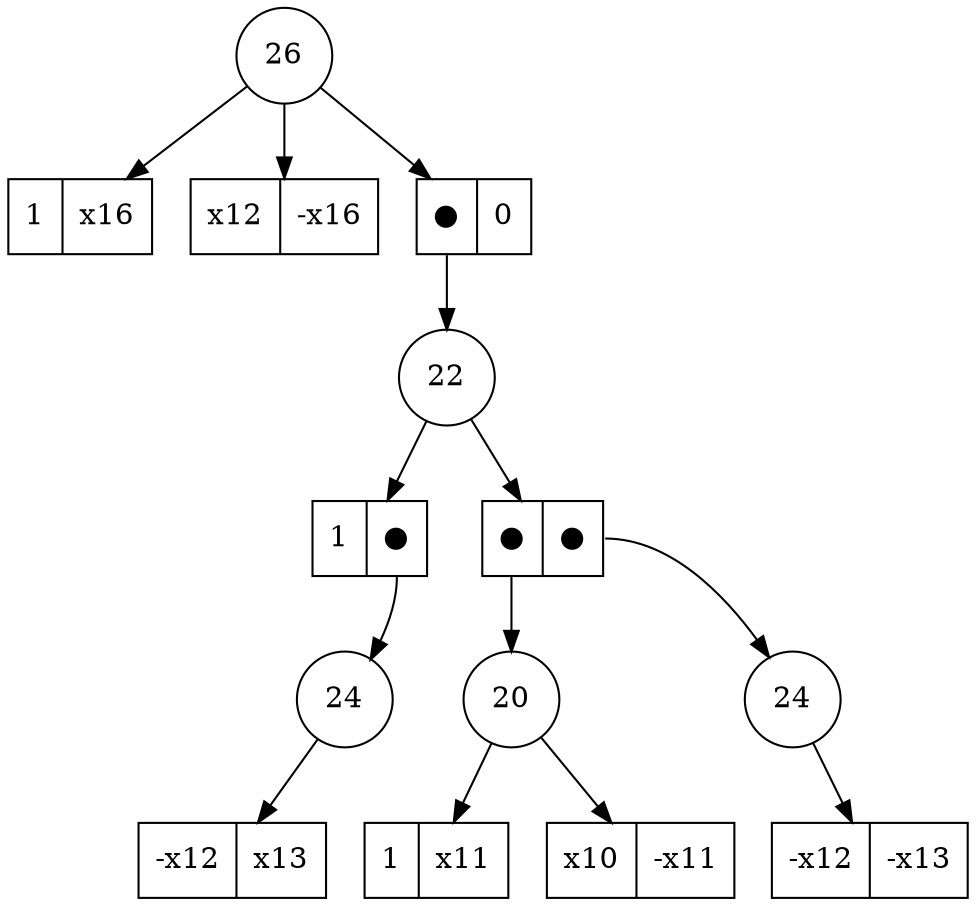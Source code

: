 digraph G {
	Dec_0_1 [shape=circle, label="26"]
	Dec_0_1 -> Ele_1_19
	Ele_1_19 [shape=record,label="<f0> 1|<f1> x16"]
	Dec_0_1 -> Ele_1_20
	Ele_1_20 [shape=record,label="<f0> x12|<f1> -x16"]
	Dec_0_1 -> Ele_1_21
	Ele_1_21 [shape=record,label="<f0> ●|<f1> 0"]
	Ele_1_21:f0 -> Dec_2_8
	Dec_2_8 [shape=circle, label="22"]
	Dec_2_8 -> Ele_3_15
	Ele_3_15 [shape=record,label="<f0> 1|<f1> ●"]
	Ele_3_15:f1 -> Dec_4_15
	Dec_4_15 [shape=circle, label="24"]
	Dec_4_15 -> Ele_5_25
	Ele_5_25 [shape=record,label="<f0> -x12|<f1> x13"]
	Dec_2_8 -> Ele_3_16
	Ele_3_16 [shape=record,label="<f0> ●|<f1> ●"]
	Ele_3_16:f0 -> Dec_4_16
	Dec_4_16 [shape=circle, label="20"]
	Dec_4_16 -> Ele_5_26
	Ele_5_26 [shape=record,label="<f0> 1|<f1> x11"]
	Dec_4_16 -> Ele_5_27
	Ele_5_27 [shape=record,label="<f0> x10|<f1> -x11"]
	Ele_3_16:f1 -> Dec_4_17
	Dec_4_17 [shape=circle, label="24"]
	Dec_4_17 -> Ele_5_28
	Ele_5_28 [shape=record,label="<f0> -x12|<f1> -x13"]
}
